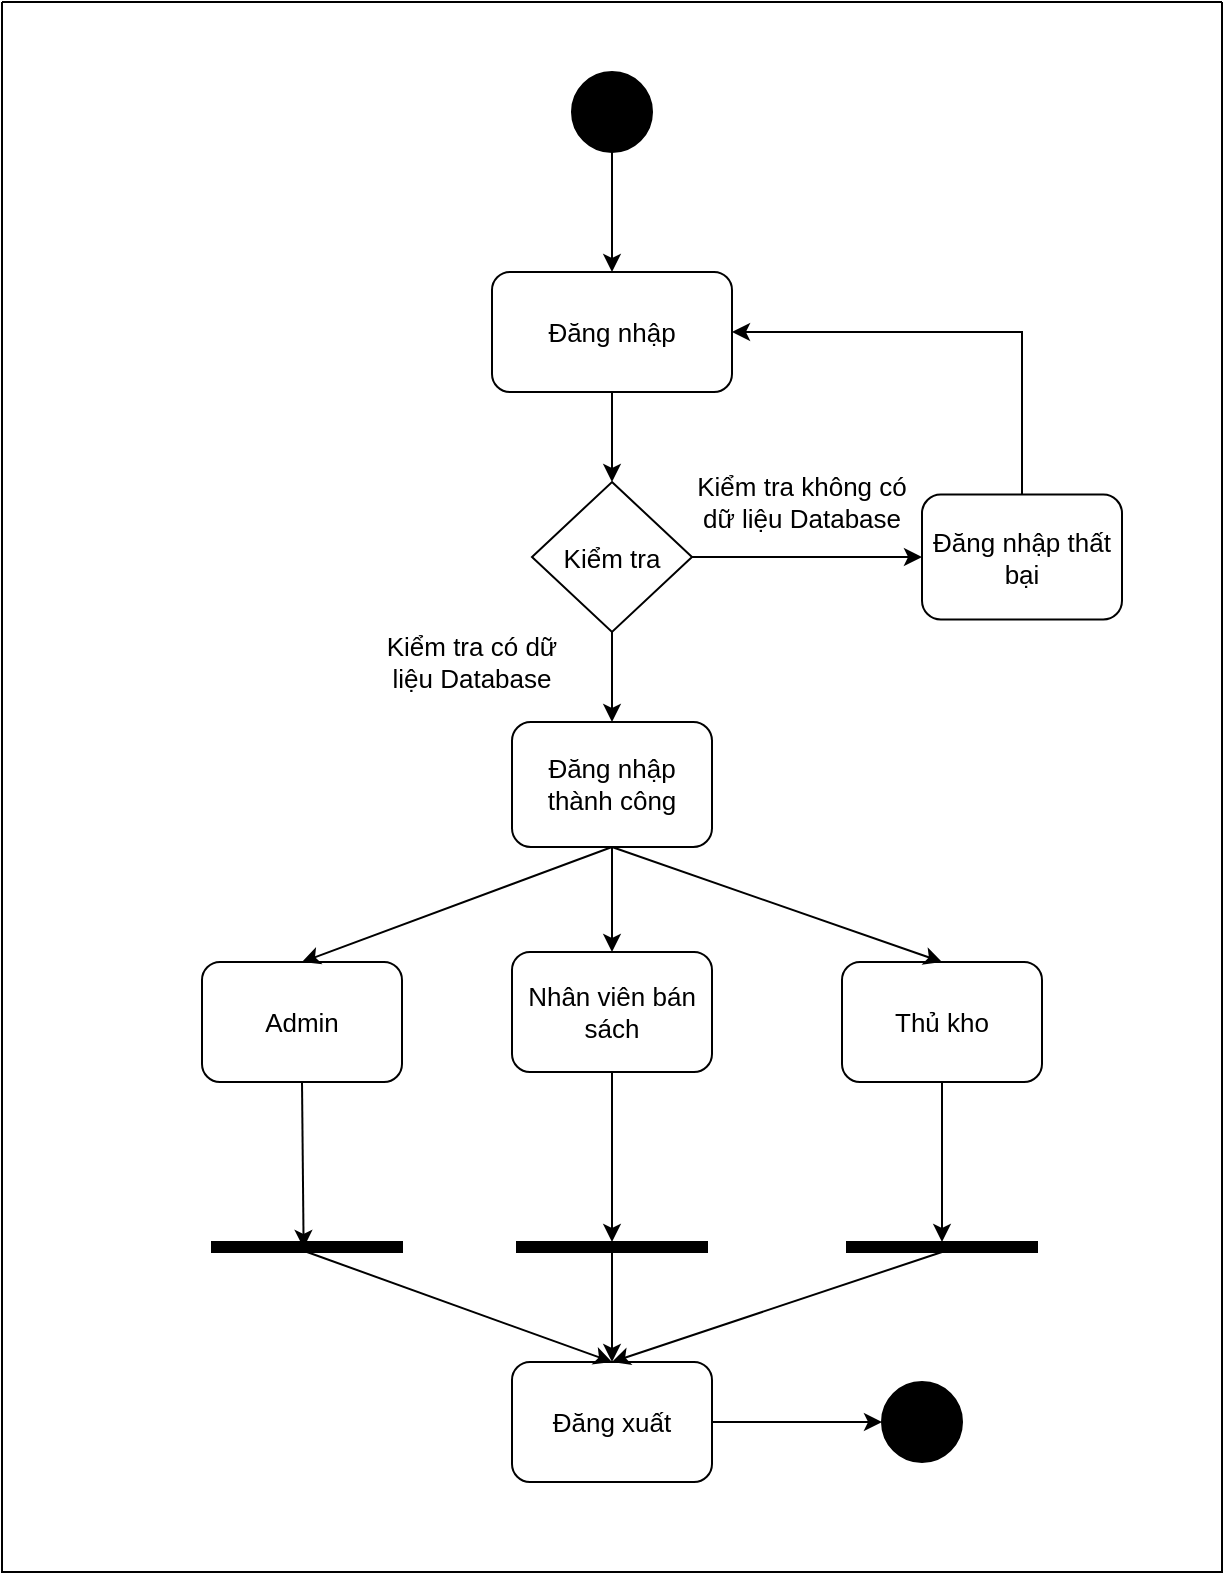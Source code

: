 <mxfile version="17.1.3" type="device"><diagram id="M4W-0HtrcLE-T_EKOlwS" name="Page-1"><mxGraphModel dx="994" dy="1323" grid="1" gridSize="5" guides="1" tooltips="1" connect="1" arrows="1" fold="1" page="1" pageScale="1" pageWidth="1169" pageHeight="827" math="0" shadow="0"><root><mxCell id="0"/><mxCell id="1" parent="0"/><mxCell id="Ypue_cmshfs7aAulu3QD-2" value="" style="swimlane;startSize=0;fontSize=5;fontColor=#FFFFFF;" vertex="1" parent="1"><mxGeometry x="300" y="-5" width="610" height="785" as="geometry"/></mxCell><mxCell id="Ypue_cmshfs7aAulu3QD-1" value="" style="ellipse;whiteSpace=wrap;html=1;aspect=fixed;fillColor=#000000;" vertex="1" parent="Ypue_cmshfs7aAulu3QD-2"><mxGeometry x="285" y="35" width="40" height="40" as="geometry"/></mxCell><mxCell id="Ypue_cmshfs7aAulu3QD-12" value="&lt;span style=&quot;font-size: 13px&quot;&gt;Đăng nhập&lt;br&gt;&lt;/span&gt;" style="rounded=1;whiteSpace=wrap;html=1;fontSize=5;fontColor=#000000;strokeColor=#000000;fillColor=#FFFFFF;" vertex="1" parent="Ypue_cmshfs7aAulu3QD-2"><mxGeometry x="245" y="135" width="120" height="60" as="geometry"/></mxCell><mxCell id="Ypue_cmshfs7aAulu3QD-13" value="" style="endArrow=classic;html=1;rounded=0;fontSize=5;fontColor=#FFFFFF;exitX=0.5;exitY=1;exitDx=0;exitDy=0;entryX=0.5;entryY=0;entryDx=0;entryDy=0;" edge="1" parent="Ypue_cmshfs7aAulu3QD-2" source="Ypue_cmshfs7aAulu3QD-1" target="Ypue_cmshfs7aAulu3QD-12"><mxGeometry width="50" height="50" relative="1" as="geometry"><mxPoint x="305" y="125" as="sourcePoint"/><mxPoint x="355" y="75" as="targetPoint"/></mxGeometry></mxCell><mxCell id="Ypue_cmshfs7aAulu3QD-14" value="Kiểm tra" style="rhombus;whiteSpace=wrap;html=1;fontSize=13;fontColor=#000000;strokeColor=#000000;fillColor=#FFFFFF;" vertex="1" parent="Ypue_cmshfs7aAulu3QD-2"><mxGeometry x="265" y="240" width="80" height="75" as="geometry"/></mxCell><mxCell id="Ypue_cmshfs7aAulu3QD-15" value="" style="endArrow=classic;html=1;rounded=0;fontSize=13;fontColor=#000000;exitX=0.5;exitY=1;exitDx=0;exitDy=0;entryX=0.5;entryY=0;entryDx=0;entryDy=0;" edge="1" parent="Ypue_cmshfs7aAulu3QD-2" source="Ypue_cmshfs7aAulu3QD-12" target="Ypue_cmshfs7aAulu3QD-14"><mxGeometry width="50" height="50" relative="1" as="geometry"><mxPoint x="300" y="245" as="sourcePoint"/><mxPoint x="350" y="195" as="targetPoint"/></mxGeometry></mxCell><mxCell id="Ypue_cmshfs7aAulu3QD-17" value="" style="endArrow=classic;html=1;rounded=0;fontSize=13;fontColor=#000000;exitX=1;exitY=0.5;exitDx=0;exitDy=0;entryX=0;entryY=0.5;entryDx=0;entryDy=0;" edge="1" parent="Ypue_cmshfs7aAulu3QD-2" source="Ypue_cmshfs7aAulu3QD-14" target="Ypue_cmshfs7aAulu3QD-18"><mxGeometry width="50" height="50" relative="1" as="geometry"><mxPoint x="395" y="270" as="sourcePoint"/><mxPoint x="445" y="220" as="targetPoint"/></mxGeometry></mxCell><mxCell id="Ypue_cmshfs7aAulu3QD-18" value="Đăng nhập thất bại" style="rounded=1;whiteSpace=wrap;html=1;fontSize=13;fontColor=#000000;strokeColor=#000000;fillColor=#FFFFFF;" vertex="1" parent="Ypue_cmshfs7aAulu3QD-2"><mxGeometry x="460" y="246.25" width="100" height="62.5" as="geometry"/></mxCell><mxCell id="Ypue_cmshfs7aAulu3QD-22" value="" style="endArrow=classic;html=1;rounded=0;fontSize=13;fontColor=#000000;entryX=1;entryY=0.5;entryDx=0;entryDy=0;exitX=0.5;exitY=0;exitDx=0;exitDy=0;" edge="1" parent="Ypue_cmshfs7aAulu3QD-2" source="Ypue_cmshfs7aAulu3QD-18" target="Ypue_cmshfs7aAulu3QD-12"><mxGeometry width="50" height="50" relative="1" as="geometry"><mxPoint x="475" y="195" as="sourcePoint"/><mxPoint x="480" y="125" as="targetPoint"/><Array as="points"><mxPoint x="510" y="165"/></Array></mxGeometry></mxCell><mxCell id="Ypue_cmshfs7aAulu3QD-23" value="Đăng nhập thành công" style="rounded=1;whiteSpace=wrap;html=1;fontSize=13;fontColor=#000000;strokeColor=#000000;fillColor=#FFFFFF;" vertex="1" parent="Ypue_cmshfs7aAulu3QD-2"><mxGeometry x="255" y="360" width="100" height="62.5" as="geometry"/></mxCell><mxCell id="Ypue_cmshfs7aAulu3QD-24" value="" style="endArrow=classic;html=1;rounded=0;fontSize=13;fontColor=#000000;exitX=0.5;exitY=1;exitDx=0;exitDy=0;entryX=0.5;entryY=0;entryDx=0;entryDy=0;" edge="1" parent="Ypue_cmshfs7aAulu3QD-2" source="Ypue_cmshfs7aAulu3QD-14" target="Ypue_cmshfs7aAulu3QD-23"><mxGeometry width="50" height="50" relative="1" as="geometry"><mxPoint x="190" y="395" as="sourcePoint"/><mxPoint x="240" y="345" as="targetPoint"/></mxGeometry></mxCell><mxCell id="Ypue_cmshfs7aAulu3QD-26" value="Nhân viên bán sách" style="rounded=1;whiteSpace=wrap;html=1;fontSize=13;fontColor=#000000;strokeColor=#000000;fillColor=#FFFFFF;" vertex="1" parent="Ypue_cmshfs7aAulu3QD-2"><mxGeometry x="255" y="475" width="100" height="60" as="geometry"/></mxCell><mxCell id="Ypue_cmshfs7aAulu3QD-27" value="Thủ kho" style="rounded=1;whiteSpace=wrap;html=1;fontSize=13;fontColor=#000000;strokeColor=#000000;fillColor=#FFFFFF;" vertex="1" parent="Ypue_cmshfs7aAulu3QD-2"><mxGeometry x="420" y="480" width="100" height="60" as="geometry"/></mxCell><mxCell id="Ypue_cmshfs7aAulu3QD-28" value="Admin" style="rounded=1;whiteSpace=wrap;html=1;fontSize=13;fontColor=#000000;strokeColor=#000000;fillColor=#FFFFFF;" vertex="1" parent="Ypue_cmshfs7aAulu3QD-2"><mxGeometry x="100" y="480" width="100" height="60" as="geometry"/></mxCell><mxCell id="Ypue_cmshfs7aAulu3QD-29" value="" style="endArrow=classic;html=1;rounded=0;fontSize=13;fontColor=#000000;exitX=0.5;exitY=1;exitDx=0;exitDy=0;entryX=0.5;entryY=0;entryDx=0;entryDy=0;" edge="1" parent="Ypue_cmshfs7aAulu3QD-2" source="Ypue_cmshfs7aAulu3QD-23" target="Ypue_cmshfs7aAulu3QD-26"><mxGeometry width="50" height="50" relative="1" as="geometry"><mxPoint x="300" y="475" as="sourcePoint"/><mxPoint x="350" y="425" as="targetPoint"/></mxGeometry></mxCell><mxCell id="Ypue_cmshfs7aAulu3QD-30" value="" style="endArrow=classic;html=1;rounded=0;fontSize=13;fontColor=#000000;exitX=0.5;exitY=1;exitDx=0;exitDy=0;entryX=0.5;entryY=0;entryDx=0;entryDy=0;" edge="1" parent="Ypue_cmshfs7aAulu3QD-2" source="Ypue_cmshfs7aAulu3QD-23" target="Ypue_cmshfs7aAulu3QD-28"><mxGeometry width="50" height="50" relative="1" as="geometry"><mxPoint x="200" y="480" as="sourcePoint"/><mxPoint x="250" y="430" as="targetPoint"/></mxGeometry></mxCell><mxCell id="Ypue_cmshfs7aAulu3QD-31" value="" style="endArrow=classic;html=1;rounded=0;fontSize=13;fontColor=#000000;entryX=0.5;entryY=0;entryDx=0;entryDy=0;exitX=0.5;exitY=1;exitDx=0;exitDy=0;" edge="1" parent="Ypue_cmshfs7aAulu3QD-2" source="Ypue_cmshfs7aAulu3QD-23" target="Ypue_cmshfs7aAulu3QD-27"><mxGeometry width="50" height="50" relative="1" as="geometry"><mxPoint x="310" y="427.5" as="sourcePoint"/><mxPoint x="155" y="485" as="targetPoint"/></mxGeometry></mxCell><mxCell id="Ypue_cmshfs7aAulu3QD-34" value="" style="endArrow=classic;html=1;rounded=0;fontSize=13;fontColor=#000000;exitX=0.5;exitY=1;exitDx=0;exitDy=0;entryX=0.146;entryY=0.6;entryDx=0;entryDy=0;entryPerimeter=0;" edge="1" parent="Ypue_cmshfs7aAulu3QD-2" source="Ypue_cmshfs7aAulu3QD-28"><mxGeometry width="50" height="50" relative="1" as="geometry"><mxPoint x="155" y="615" as="sourcePoint"/><mxPoint x="150.81" y="623" as="targetPoint"/></mxGeometry></mxCell><mxCell id="Ypue_cmshfs7aAulu3QD-35" value="" style="endArrow=classic;html=1;rounded=0;fontSize=13;fontColor=#000000;exitX=0.5;exitY=1;exitDx=0;exitDy=0;entryX=0.5;entryY=0;entryDx=0;entryDy=0;" edge="1" parent="Ypue_cmshfs7aAulu3QD-2" source="Ypue_cmshfs7aAulu3QD-26" target="Ypue_cmshfs7aAulu3QD-45"><mxGeometry width="50" height="50" relative="1" as="geometry"><mxPoint x="310" y="615" as="sourcePoint"/><mxPoint x="308.435" y="622.2" as="targetPoint"/></mxGeometry></mxCell><mxCell id="Ypue_cmshfs7aAulu3QD-36" value="" style="endArrow=classic;html=1;rounded=0;fontSize=13;fontColor=#000000;exitX=0.5;exitY=1;exitDx=0;exitDy=0;entryX=0.5;entryY=0;entryDx=0;entryDy=0;" edge="1" parent="Ypue_cmshfs7aAulu3QD-2" source="Ypue_cmshfs7aAulu3QD-27" target="Ypue_cmshfs7aAulu3QD-48"><mxGeometry width="50" height="50" relative="1" as="geometry"><mxPoint x="420" y="615" as="sourcePoint"/><mxPoint x="470" y="610" as="targetPoint"/></mxGeometry></mxCell><mxCell id="Ypue_cmshfs7aAulu3QD-37" value="Đăng xuất" style="rounded=1;whiteSpace=wrap;html=1;fontSize=13;fontColor=#000000;strokeColor=#000000;fillColor=#FFFFFF;" vertex="1" parent="Ypue_cmshfs7aAulu3QD-2"><mxGeometry x="255" y="680" width="100" height="60" as="geometry"/></mxCell><mxCell id="Ypue_cmshfs7aAulu3QD-38" value="" style="endArrow=classic;html=1;rounded=0;fontSize=13;fontColor=#000000;exitX=0.5;exitY=1;exitDx=0;exitDy=0;entryX=0.5;entryY=0;entryDx=0;entryDy=0;startArrow=none;" edge="1" parent="Ypue_cmshfs7aAulu3QD-2" source="Ypue_cmshfs7aAulu3QD-43" target="Ypue_cmshfs7aAulu3QD-37"><mxGeometry width="50" height="50" relative="1" as="geometry"><mxPoint x="150.81" y="626.2" as="sourcePoint"/><mxPoint x="195" y="655" as="targetPoint"/></mxGeometry></mxCell><mxCell id="Ypue_cmshfs7aAulu3QD-39" value="" style="endArrow=classic;html=1;rounded=0;fontSize=13;fontColor=#000000;entryX=0.5;entryY=0;entryDx=0;entryDy=0;startArrow=none;" edge="1" parent="Ypue_cmshfs7aAulu3QD-2" target="Ypue_cmshfs7aAulu3QD-37"><mxGeometry width="50" height="50" relative="1" as="geometry"><mxPoint x="305" y="623" as="sourcePoint"/><mxPoint x="195" y="690" as="targetPoint"/></mxGeometry></mxCell><mxCell id="Ypue_cmshfs7aAulu3QD-40" value="" style="endArrow=classic;html=1;rounded=0;fontSize=13;fontColor=#000000;exitX=0.5;exitY=1;exitDx=0;exitDy=0;entryX=0.5;entryY=0;entryDx=0;entryDy=0;startArrow=none;" edge="1" parent="Ypue_cmshfs7aAulu3QD-2" source="Ypue_cmshfs7aAulu3QD-48" target="Ypue_cmshfs7aAulu3QD-37"><mxGeometry width="50" height="50" relative="1" as="geometry"><mxPoint x="474.79" y="628.2" as="sourcePoint"/><mxPoint x="245" y="700" as="targetPoint"/></mxGeometry></mxCell><mxCell id="Ypue_cmshfs7aAulu3QD-41" value="" style="endArrow=classic;html=1;rounded=0;fontSize=13;fontColor=#000000;exitX=1;exitY=0.5;exitDx=0;exitDy=0;entryX=0;entryY=0.5;entryDx=0;entryDy=0;" edge="1" parent="Ypue_cmshfs7aAulu3QD-2" source="Ypue_cmshfs7aAulu3QD-37" target="Ypue_cmshfs7aAulu3QD-42"><mxGeometry width="50" height="50" relative="1" as="geometry"><mxPoint x="125" y="725" as="sourcePoint"/><mxPoint x="175" y="675" as="targetPoint"/></mxGeometry></mxCell><mxCell id="Ypue_cmshfs7aAulu3QD-42" value="" style="ellipse;whiteSpace=wrap;html=1;aspect=fixed;fillColor=#000000;" vertex="1" parent="Ypue_cmshfs7aAulu3QD-2"><mxGeometry x="440" y="690" width="40" height="40" as="geometry"/></mxCell><mxCell id="Ypue_cmshfs7aAulu3QD-43" value="" style="rounded=0;whiteSpace=wrap;html=1;fontSize=13;fontColor=#000000;strokeColor=#000000;fillColor=#000000;" vertex="1" parent="Ypue_cmshfs7aAulu3QD-2"><mxGeometry x="105" y="620" width="95" height="5" as="geometry"/></mxCell><mxCell id="Ypue_cmshfs7aAulu3QD-45" value="" style="rounded=0;whiteSpace=wrap;html=1;fontSize=13;fontColor=#000000;strokeColor=#000000;fillColor=#000000;" vertex="1" parent="Ypue_cmshfs7aAulu3QD-2"><mxGeometry x="257.5" y="620" width="95" height="5" as="geometry"/></mxCell><mxCell id="Ypue_cmshfs7aAulu3QD-48" value="" style="rounded=0;whiteSpace=wrap;html=1;fontSize=13;fontColor=#000000;strokeColor=#000000;fillColor=#000000;" vertex="1" parent="Ypue_cmshfs7aAulu3QD-2"><mxGeometry x="422.5" y="620" width="95" height="5" as="geometry"/></mxCell><mxCell id="Ypue_cmshfs7aAulu3QD-50" value="Kiểm tra không có dữ liệu Database" style="text;html=1;strokeColor=none;fillColor=none;align=center;verticalAlign=middle;whiteSpace=wrap;rounded=0;fontSize=13;fontColor=#000000;" vertex="1" parent="Ypue_cmshfs7aAulu3QD-2"><mxGeometry x="345" y="235" width="110" height="30" as="geometry"/></mxCell><mxCell id="Ypue_cmshfs7aAulu3QD-52" value="Kiểm tra có dữ liệu Database" style="text;html=1;strokeColor=none;fillColor=none;align=center;verticalAlign=middle;whiteSpace=wrap;rounded=0;fontSize=13;fontColor=#000000;" vertex="1" parent="Ypue_cmshfs7aAulu3QD-2"><mxGeometry x="180" y="315" width="110" height="30" as="geometry"/></mxCell></root></mxGraphModel></diagram></mxfile>